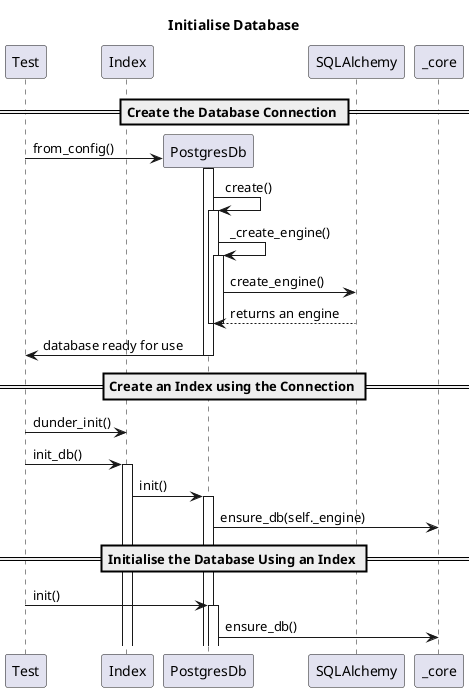 @startuml
title Initialise Database
participant Test
participant Index
participant PostgresDb

== Create the Database Connection ==
create PostgresDb

Test -> PostgresDb: from_config()
activate PostgresDb
PostgresDb -> PostgresDb: create()
activate PostgresDb

PostgresDb -> PostgresDb: _create_engine()
activate PostgresDb

PostgresDb -> SQLAlchemy: create_engine()
SQLAlchemy --> PostgresDb: returns an engine

deactivate PostgresDb
deactivate PostgresDb

PostgresDb -> Test: database ready for use
deactivate PostgresDb

== Create an Index using the Connection ==

Test -> Index: dunder_init()

Test -> Index: init_db()
activate Index
Index -> PostgresDb: init()
activate PostgresDb
PostgresDb -> _core: ensure_db(self._engine)


== Initialise the Database Using an Index ==

Test -> PostgresDb: init()
activate PostgresDb

PostgresDb -> _core: ensure_db()




@enduml